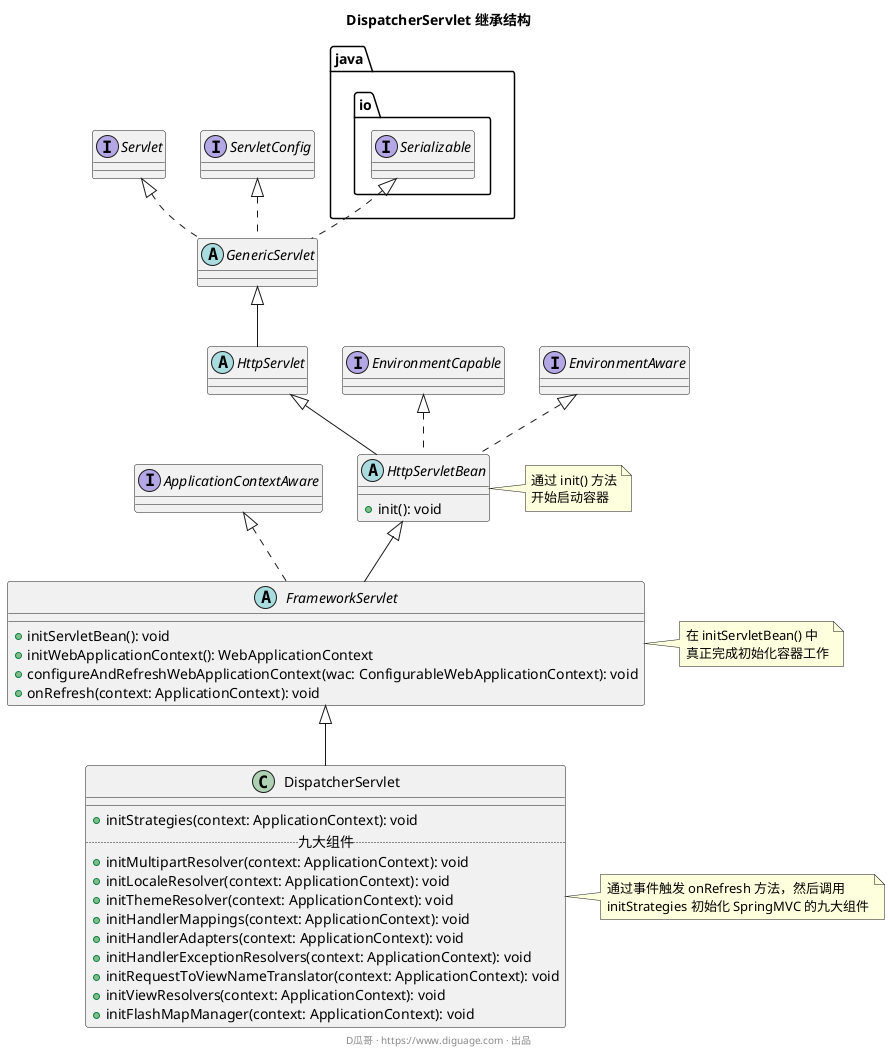@startuml
title **DispatcherServlet 继承结构**


abstract class GenericServlet implements Servlet, ServletConfig, java.io.Serializable

abstract class HttpServlet extends GenericServlet

abstract class HttpServletBean extends HttpServlet implements EnvironmentCapable, EnvironmentAware {
    + init(): void
}
note right of HttpServletBean : 通过 init() 方法\n开始启动容器

abstract class FrameworkServlet extends HttpServletBean implements ApplicationContextAware {
    + initServletBean(): void
    + initWebApplicationContext(): WebApplicationContext
    + configureAndRefreshWebApplicationContext(wac: ConfigurableWebApplicationContext): void
    + onRefresh(context: ApplicationContext): void
}
note right of FrameworkServlet : 在 initServletBean() 中\n真正完成初始化容器工作

class DispatcherServlet extends FrameworkServlet {
    __
    + initStrategies(context: ApplicationContext): void
    .. 九大组件 ..
    + initMultipartResolver(context: ApplicationContext): void
    + initLocaleResolver(context: ApplicationContext): void
    + initThemeResolver(context: ApplicationContext): void
    + initHandlerMappings(context: ApplicationContext): void
    + initHandlerAdapters(context: ApplicationContext): void
    + initHandlerExceptionResolvers(context: ApplicationContext): void
    + initRequestToViewNameTranslator(context: ApplicationContext): void
    + initViewResolvers(context: ApplicationContext): void
    + initFlashMapManager(context: ApplicationContext): void
}
note right of DispatcherServlet : 通过事件触发 onRefresh 方法，然后调用\ninitStrategies 初始化 SpringMVC 的九大组件


footer D瓜哥 · https://www.diguage.com · 出品
@enduml